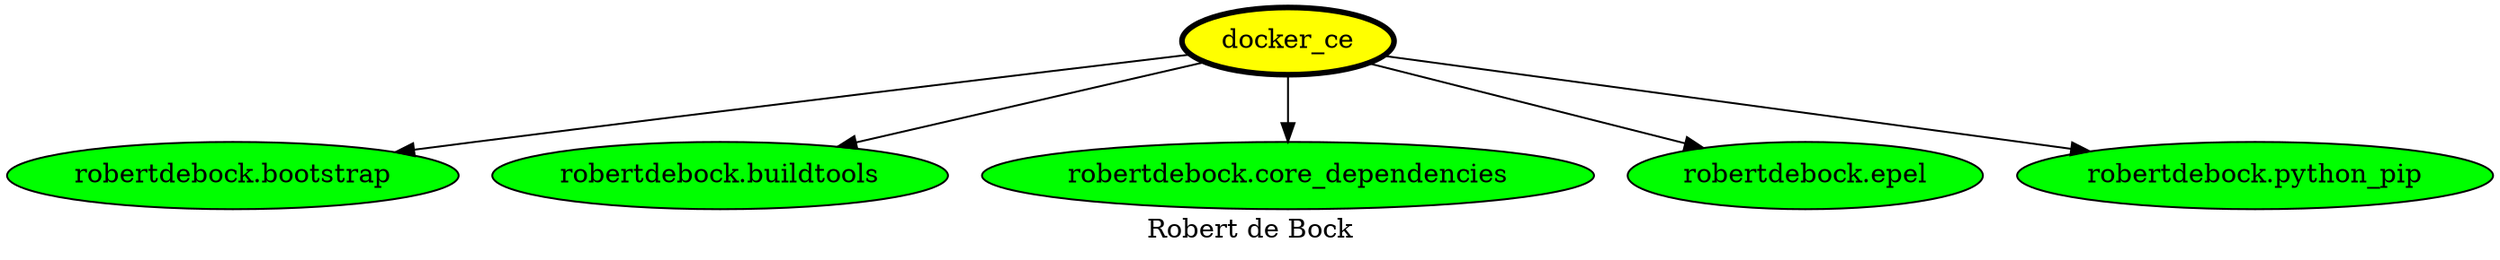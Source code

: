 digraph PhiloDilemma {
  label = "Robert de Bock" ;
  overlap=false
  {
    "docker_ce" [fillcolor=yellow style=filled penwidth=3]
    "robertdebock.bootstrap" [fillcolor=green style=filled]
    "robertdebock.buildtools" [fillcolor=green style=filled]
    "robertdebock.core_dependencies" [fillcolor=green style=filled]
    "robertdebock.epel" [fillcolor=green style=filled]
    "robertdebock.python_pip" [fillcolor=green style=filled]
  }
  "docker_ce" -> "robertdebock.bootstrap"
  "docker_ce" -> "robertdebock.buildtools"
  "docker_ce" -> "robertdebock.core_dependencies"
  "docker_ce" -> "robertdebock.epel"
  "docker_ce" -> "robertdebock.python_pip"
}
